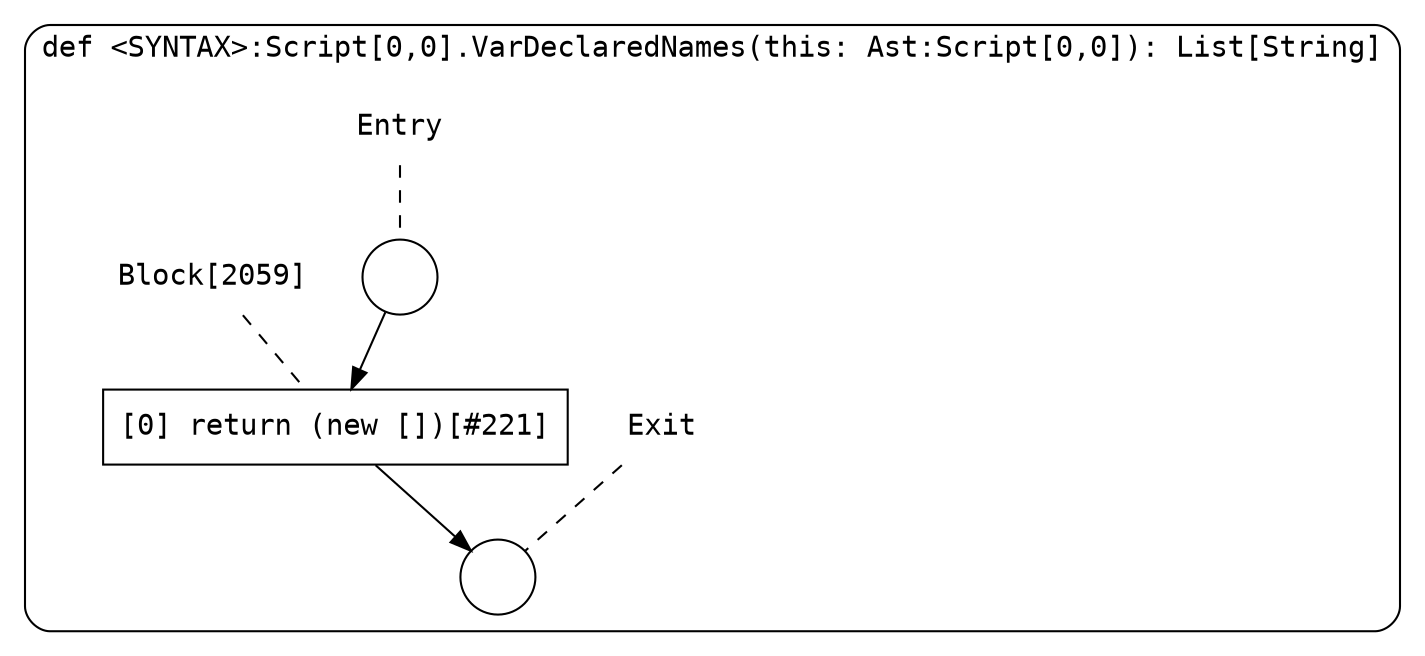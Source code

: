 digraph {
  graph [fontname = "Consolas"]
  node [fontname = "Consolas"]
  edge [fontname = "Consolas"]
  subgraph cluster383 {
    label = "def <SYNTAX>:Script[0,0].VarDeclaredNames(this: Ast:Script[0,0]): List[String]"
    style = rounded
    cluster383_entry_name [shape=none, label=<<font color="black">Entry</font>>]
    cluster383_entry_name -> cluster383_entry [arrowhead=none, color="black", style=dashed]
    cluster383_entry [shape=circle label=" " color="black" fillcolor="white" style=filled]
    cluster383_entry -> node2059 [color="black"]
    cluster383_exit_name [shape=none, label=<<font color="black">Exit</font>>]
    cluster383_exit_name -> cluster383_exit [arrowhead=none, color="black", style=dashed]
    cluster383_exit [shape=circle label=" " color="black" fillcolor="white" style=filled]
    node2059_name [shape=none, label=<<font color="black">Block[2059]</font>>]
    node2059_name -> node2059 [arrowhead=none, color="black", style=dashed]
    node2059 [shape=box, label=<<font color="black">[0] return (new [])[#221]<BR ALIGN="LEFT"/></font>> color="black" fillcolor="white", style=filled]
    node2059 -> cluster383_exit [color="black"]
  }
}